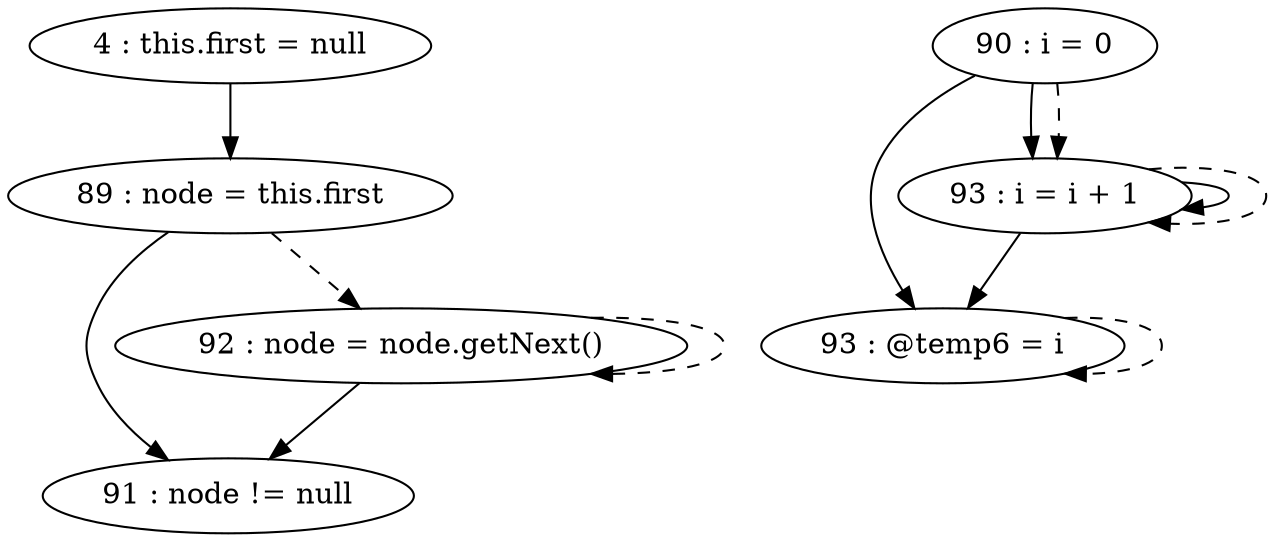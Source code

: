 digraph G {
"4 : this.first = null"
"4 : this.first = null" -> "89 : node = this.first"
"89 : node = this.first"
"89 : node = this.first" -> "91 : node != null"
"89 : node = this.first" -> "92 : node = node.getNext()" [style=dashed]
"90 : i = 0"
"90 : i = 0" -> "93 : @temp6 = i"
"90 : i = 0" -> "93 : i = i + 1"
"90 : i = 0" -> "93 : i = i + 1" [style=dashed]
"91 : node != null"
"92 : node = node.getNext()"
"92 : node = node.getNext()" -> "91 : node != null"
"92 : node = node.getNext()" -> "92 : node = node.getNext()" [style=dashed]
"93 : @temp6 = i"
"93 : @temp6 = i" -> "93 : @temp6 = i" [style=dashed]
"93 : i = i + 1"
"93 : i = i + 1" -> "93 : @temp6 = i"
"93 : i = i + 1" -> "93 : i = i + 1"
"93 : i = i + 1" -> "93 : i = i + 1" [style=dashed]
"91 : node != null"
}